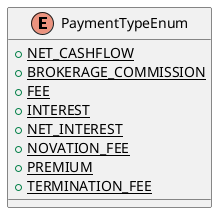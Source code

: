 @startuml

    enum PaymentTypeEnum [[PaymentTypeEnum.html]] {
        {static} +NET_CASHFLOW
        {static} +BROKERAGE_COMMISSION
        {static} +FEE
        {static} +INTEREST
        {static} +NET_INTEREST
        {static} +NOVATION_FEE
        {static} +PREMIUM
        {static} +TERMINATION_FEE
    }

@enduml
